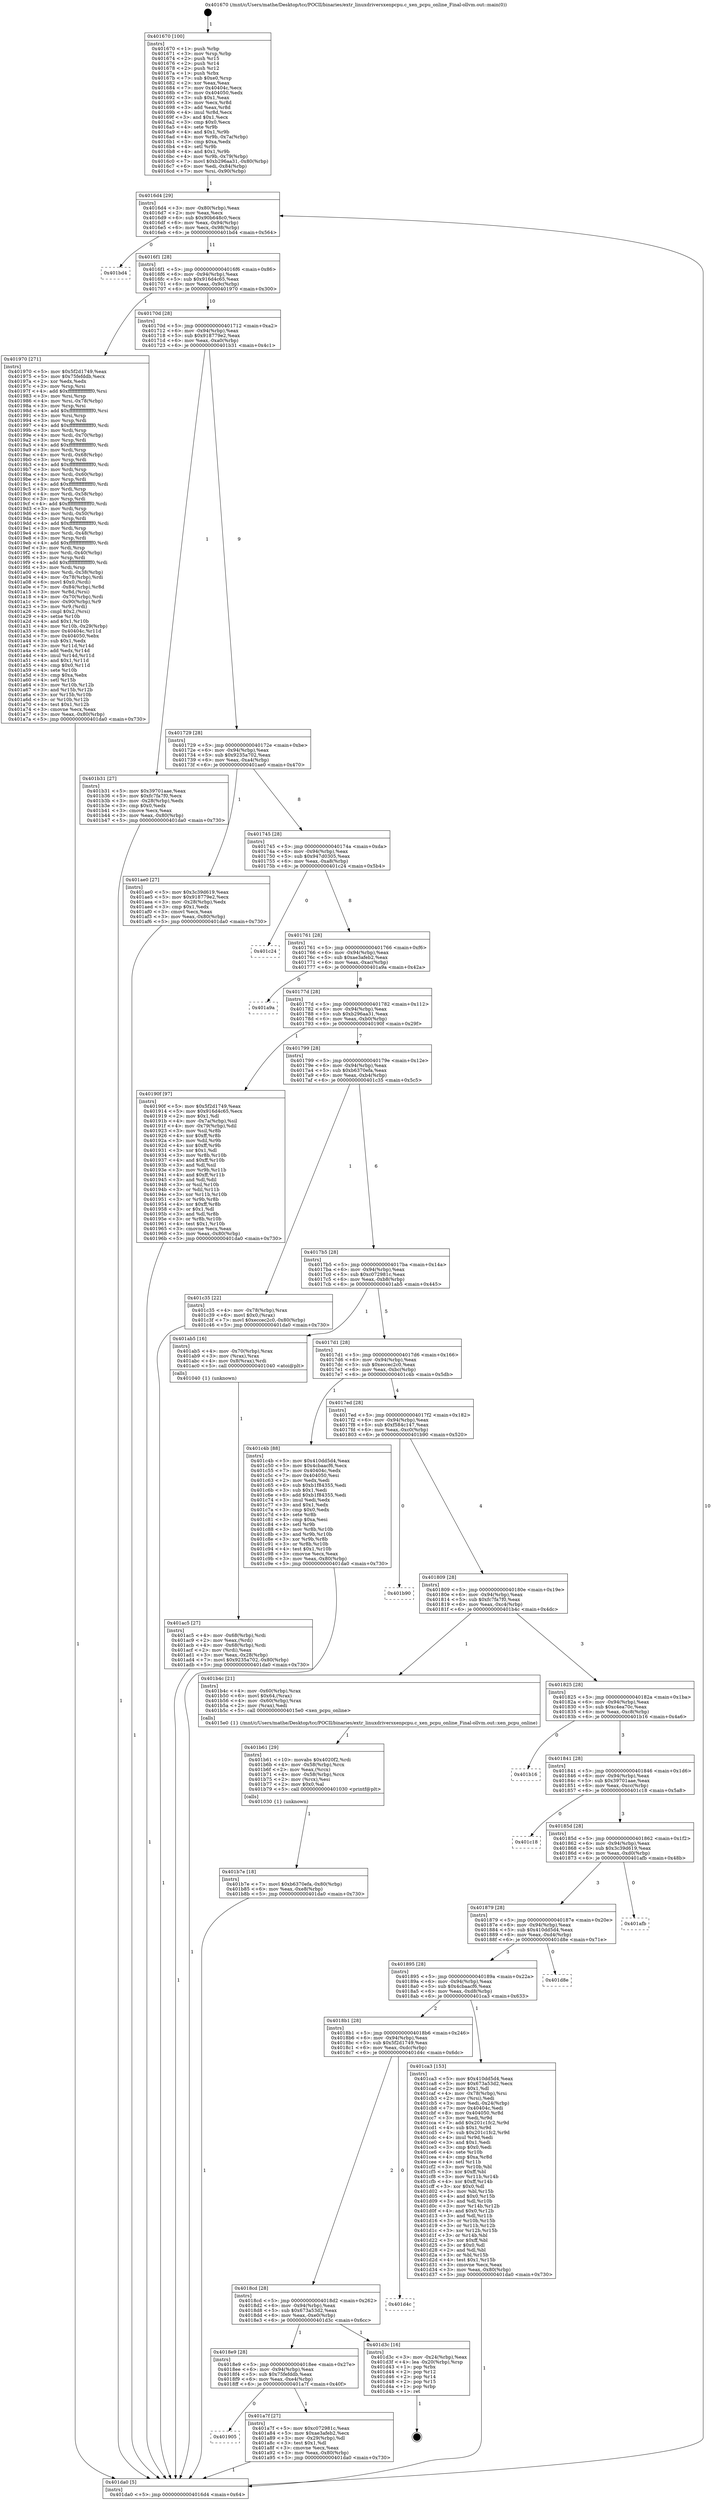 digraph "0x401670" {
  label = "0x401670 (/mnt/c/Users/mathe/Desktop/tcc/POCII/binaries/extr_linuxdriversxenpcpu.c_xen_pcpu_online_Final-ollvm.out::main(0))"
  labelloc = "t"
  node[shape=record]

  Entry [label="",width=0.3,height=0.3,shape=circle,fillcolor=black,style=filled]
  "0x4016d4" [label="{
     0x4016d4 [29]\l
     | [instrs]\l
     &nbsp;&nbsp;0x4016d4 \<+3\>: mov -0x80(%rbp),%eax\l
     &nbsp;&nbsp;0x4016d7 \<+2\>: mov %eax,%ecx\l
     &nbsp;&nbsp;0x4016d9 \<+6\>: sub $0x90b648c0,%ecx\l
     &nbsp;&nbsp;0x4016df \<+6\>: mov %eax,-0x94(%rbp)\l
     &nbsp;&nbsp;0x4016e5 \<+6\>: mov %ecx,-0x98(%rbp)\l
     &nbsp;&nbsp;0x4016eb \<+6\>: je 0000000000401bd4 \<main+0x564\>\l
  }"]
  "0x401bd4" [label="{
     0x401bd4\l
  }", style=dashed]
  "0x4016f1" [label="{
     0x4016f1 [28]\l
     | [instrs]\l
     &nbsp;&nbsp;0x4016f1 \<+5\>: jmp 00000000004016f6 \<main+0x86\>\l
     &nbsp;&nbsp;0x4016f6 \<+6\>: mov -0x94(%rbp),%eax\l
     &nbsp;&nbsp;0x4016fc \<+5\>: sub $0x916d4c65,%eax\l
     &nbsp;&nbsp;0x401701 \<+6\>: mov %eax,-0x9c(%rbp)\l
     &nbsp;&nbsp;0x401707 \<+6\>: je 0000000000401970 \<main+0x300\>\l
  }"]
  Exit [label="",width=0.3,height=0.3,shape=circle,fillcolor=black,style=filled,peripheries=2]
  "0x401970" [label="{
     0x401970 [271]\l
     | [instrs]\l
     &nbsp;&nbsp;0x401970 \<+5\>: mov $0x5f2d1749,%eax\l
     &nbsp;&nbsp;0x401975 \<+5\>: mov $0x75fefddb,%ecx\l
     &nbsp;&nbsp;0x40197a \<+2\>: xor %edx,%edx\l
     &nbsp;&nbsp;0x40197c \<+3\>: mov %rsp,%rsi\l
     &nbsp;&nbsp;0x40197f \<+4\>: add $0xfffffffffffffff0,%rsi\l
     &nbsp;&nbsp;0x401983 \<+3\>: mov %rsi,%rsp\l
     &nbsp;&nbsp;0x401986 \<+4\>: mov %rsi,-0x78(%rbp)\l
     &nbsp;&nbsp;0x40198a \<+3\>: mov %rsp,%rsi\l
     &nbsp;&nbsp;0x40198d \<+4\>: add $0xfffffffffffffff0,%rsi\l
     &nbsp;&nbsp;0x401991 \<+3\>: mov %rsi,%rsp\l
     &nbsp;&nbsp;0x401994 \<+3\>: mov %rsp,%rdi\l
     &nbsp;&nbsp;0x401997 \<+4\>: add $0xfffffffffffffff0,%rdi\l
     &nbsp;&nbsp;0x40199b \<+3\>: mov %rdi,%rsp\l
     &nbsp;&nbsp;0x40199e \<+4\>: mov %rdi,-0x70(%rbp)\l
     &nbsp;&nbsp;0x4019a2 \<+3\>: mov %rsp,%rdi\l
     &nbsp;&nbsp;0x4019a5 \<+4\>: add $0xfffffffffffffff0,%rdi\l
     &nbsp;&nbsp;0x4019a9 \<+3\>: mov %rdi,%rsp\l
     &nbsp;&nbsp;0x4019ac \<+4\>: mov %rdi,-0x68(%rbp)\l
     &nbsp;&nbsp;0x4019b0 \<+3\>: mov %rsp,%rdi\l
     &nbsp;&nbsp;0x4019b3 \<+4\>: add $0xfffffffffffffff0,%rdi\l
     &nbsp;&nbsp;0x4019b7 \<+3\>: mov %rdi,%rsp\l
     &nbsp;&nbsp;0x4019ba \<+4\>: mov %rdi,-0x60(%rbp)\l
     &nbsp;&nbsp;0x4019be \<+3\>: mov %rsp,%rdi\l
     &nbsp;&nbsp;0x4019c1 \<+4\>: add $0xfffffffffffffff0,%rdi\l
     &nbsp;&nbsp;0x4019c5 \<+3\>: mov %rdi,%rsp\l
     &nbsp;&nbsp;0x4019c8 \<+4\>: mov %rdi,-0x58(%rbp)\l
     &nbsp;&nbsp;0x4019cc \<+3\>: mov %rsp,%rdi\l
     &nbsp;&nbsp;0x4019cf \<+4\>: add $0xfffffffffffffff0,%rdi\l
     &nbsp;&nbsp;0x4019d3 \<+3\>: mov %rdi,%rsp\l
     &nbsp;&nbsp;0x4019d6 \<+4\>: mov %rdi,-0x50(%rbp)\l
     &nbsp;&nbsp;0x4019da \<+3\>: mov %rsp,%rdi\l
     &nbsp;&nbsp;0x4019dd \<+4\>: add $0xfffffffffffffff0,%rdi\l
     &nbsp;&nbsp;0x4019e1 \<+3\>: mov %rdi,%rsp\l
     &nbsp;&nbsp;0x4019e4 \<+4\>: mov %rdi,-0x48(%rbp)\l
     &nbsp;&nbsp;0x4019e8 \<+3\>: mov %rsp,%rdi\l
     &nbsp;&nbsp;0x4019eb \<+4\>: add $0xfffffffffffffff0,%rdi\l
     &nbsp;&nbsp;0x4019ef \<+3\>: mov %rdi,%rsp\l
     &nbsp;&nbsp;0x4019f2 \<+4\>: mov %rdi,-0x40(%rbp)\l
     &nbsp;&nbsp;0x4019f6 \<+3\>: mov %rsp,%rdi\l
     &nbsp;&nbsp;0x4019f9 \<+4\>: add $0xfffffffffffffff0,%rdi\l
     &nbsp;&nbsp;0x4019fd \<+3\>: mov %rdi,%rsp\l
     &nbsp;&nbsp;0x401a00 \<+4\>: mov %rdi,-0x38(%rbp)\l
     &nbsp;&nbsp;0x401a04 \<+4\>: mov -0x78(%rbp),%rdi\l
     &nbsp;&nbsp;0x401a08 \<+6\>: movl $0x0,(%rdi)\l
     &nbsp;&nbsp;0x401a0e \<+7\>: mov -0x84(%rbp),%r8d\l
     &nbsp;&nbsp;0x401a15 \<+3\>: mov %r8d,(%rsi)\l
     &nbsp;&nbsp;0x401a18 \<+4\>: mov -0x70(%rbp),%rdi\l
     &nbsp;&nbsp;0x401a1c \<+7\>: mov -0x90(%rbp),%r9\l
     &nbsp;&nbsp;0x401a23 \<+3\>: mov %r9,(%rdi)\l
     &nbsp;&nbsp;0x401a26 \<+3\>: cmpl $0x2,(%rsi)\l
     &nbsp;&nbsp;0x401a29 \<+4\>: setne %r10b\l
     &nbsp;&nbsp;0x401a2d \<+4\>: and $0x1,%r10b\l
     &nbsp;&nbsp;0x401a31 \<+4\>: mov %r10b,-0x29(%rbp)\l
     &nbsp;&nbsp;0x401a35 \<+8\>: mov 0x40404c,%r11d\l
     &nbsp;&nbsp;0x401a3d \<+7\>: mov 0x404050,%ebx\l
     &nbsp;&nbsp;0x401a44 \<+3\>: sub $0x1,%edx\l
     &nbsp;&nbsp;0x401a47 \<+3\>: mov %r11d,%r14d\l
     &nbsp;&nbsp;0x401a4a \<+3\>: add %edx,%r14d\l
     &nbsp;&nbsp;0x401a4d \<+4\>: imul %r14d,%r11d\l
     &nbsp;&nbsp;0x401a51 \<+4\>: and $0x1,%r11d\l
     &nbsp;&nbsp;0x401a55 \<+4\>: cmp $0x0,%r11d\l
     &nbsp;&nbsp;0x401a59 \<+4\>: sete %r10b\l
     &nbsp;&nbsp;0x401a5d \<+3\>: cmp $0xa,%ebx\l
     &nbsp;&nbsp;0x401a60 \<+4\>: setl %r15b\l
     &nbsp;&nbsp;0x401a64 \<+3\>: mov %r10b,%r12b\l
     &nbsp;&nbsp;0x401a67 \<+3\>: and %r15b,%r12b\l
     &nbsp;&nbsp;0x401a6a \<+3\>: xor %r15b,%r10b\l
     &nbsp;&nbsp;0x401a6d \<+3\>: or %r10b,%r12b\l
     &nbsp;&nbsp;0x401a70 \<+4\>: test $0x1,%r12b\l
     &nbsp;&nbsp;0x401a74 \<+3\>: cmovne %ecx,%eax\l
     &nbsp;&nbsp;0x401a77 \<+3\>: mov %eax,-0x80(%rbp)\l
     &nbsp;&nbsp;0x401a7a \<+5\>: jmp 0000000000401da0 \<main+0x730\>\l
  }"]
  "0x40170d" [label="{
     0x40170d [28]\l
     | [instrs]\l
     &nbsp;&nbsp;0x40170d \<+5\>: jmp 0000000000401712 \<main+0xa2\>\l
     &nbsp;&nbsp;0x401712 \<+6\>: mov -0x94(%rbp),%eax\l
     &nbsp;&nbsp;0x401718 \<+5\>: sub $0x918779e2,%eax\l
     &nbsp;&nbsp;0x40171d \<+6\>: mov %eax,-0xa0(%rbp)\l
     &nbsp;&nbsp;0x401723 \<+6\>: je 0000000000401b31 \<main+0x4c1\>\l
  }"]
  "0x401b7e" [label="{
     0x401b7e [18]\l
     | [instrs]\l
     &nbsp;&nbsp;0x401b7e \<+7\>: movl $0xb6370efa,-0x80(%rbp)\l
     &nbsp;&nbsp;0x401b85 \<+6\>: mov %eax,-0xe8(%rbp)\l
     &nbsp;&nbsp;0x401b8b \<+5\>: jmp 0000000000401da0 \<main+0x730\>\l
  }"]
  "0x401b31" [label="{
     0x401b31 [27]\l
     | [instrs]\l
     &nbsp;&nbsp;0x401b31 \<+5\>: mov $0x39701aae,%eax\l
     &nbsp;&nbsp;0x401b36 \<+5\>: mov $0xfc7fa7f0,%ecx\l
     &nbsp;&nbsp;0x401b3b \<+3\>: mov -0x28(%rbp),%edx\l
     &nbsp;&nbsp;0x401b3e \<+3\>: cmp $0x0,%edx\l
     &nbsp;&nbsp;0x401b41 \<+3\>: cmove %ecx,%eax\l
     &nbsp;&nbsp;0x401b44 \<+3\>: mov %eax,-0x80(%rbp)\l
     &nbsp;&nbsp;0x401b47 \<+5\>: jmp 0000000000401da0 \<main+0x730\>\l
  }"]
  "0x401729" [label="{
     0x401729 [28]\l
     | [instrs]\l
     &nbsp;&nbsp;0x401729 \<+5\>: jmp 000000000040172e \<main+0xbe\>\l
     &nbsp;&nbsp;0x40172e \<+6\>: mov -0x94(%rbp),%eax\l
     &nbsp;&nbsp;0x401734 \<+5\>: sub $0x9235a702,%eax\l
     &nbsp;&nbsp;0x401739 \<+6\>: mov %eax,-0xa4(%rbp)\l
     &nbsp;&nbsp;0x40173f \<+6\>: je 0000000000401ae0 \<main+0x470\>\l
  }"]
  "0x401b61" [label="{
     0x401b61 [29]\l
     | [instrs]\l
     &nbsp;&nbsp;0x401b61 \<+10\>: movabs $0x4020f2,%rdi\l
     &nbsp;&nbsp;0x401b6b \<+4\>: mov -0x58(%rbp),%rcx\l
     &nbsp;&nbsp;0x401b6f \<+2\>: mov %eax,(%rcx)\l
     &nbsp;&nbsp;0x401b71 \<+4\>: mov -0x58(%rbp),%rcx\l
     &nbsp;&nbsp;0x401b75 \<+2\>: mov (%rcx),%esi\l
     &nbsp;&nbsp;0x401b77 \<+2\>: mov $0x0,%al\l
     &nbsp;&nbsp;0x401b79 \<+5\>: call 0000000000401030 \<printf@plt\>\l
     | [calls]\l
     &nbsp;&nbsp;0x401030 \{1\} (unknown)\l
  }"]
  "0x401ae0" [label="{
     0x401ae0 [27]\l
     | [instrs]\l
     &nbsp;&nbsp;0x401ae0 \<+5\>: mov $0x3c39d619,%eax\l
     &nbsp;&nbsp;0x401ae5 \<+5\>: mov $0x918779e2,%ecx\l
     &nbsp;&nbsp;0x401aea \<+3\>: mov -0x28(%rbp),%edx\l
     &nbsp;&nbsp;0x401aed \<+3\>: cmp $0x1,%edx\l
     &nbsp;&nbsp;0x401af0 \<+3\>: cmovl %ecx,%eax\l
     &nbsp;&nbsp;0x401af3 \<+3\>: mov %eax,-0x80(%rbp)\l
     &nbsp;&nbsp;0x401af6 \<+5\>: jmp 0000000000401da0 \<main+0x730\>\l
  }"]
  "0x401745" [label="{
     0x401745 [28]\l
     | [instrs]\l
     &nbsp;&nbsp;0x401745 \<+5\>: jmp 000000000040174a \<main+0xda\>\l
     &nbsp;&nbsp;0x40174a \<+6\>: mov -0x94(%rbp),%eax\l
     &nbsp;&nbsp;0x401750 \<+5\>: sub $0x947d0305,%eax\l
     &nbsp;&nbsp;0x401755 \<+6\>: mov %eax,-0xa8(%rbp)\l
     &nbsp;&nbsp;0x40175b \<+6\>: je 0000000000401c24 \<main+0x5b4\>\l
  }"]
  "0x401ac5" [label="{
     0x401ac5 [27]\l
     | [instrs]\l
     &nbsp;&nbsp;0x401ac5 \<+4\>: mov -0x68(%rbp),%rdi\l
     &nbsp;&nbsp;0x401ac9 \<+2\>: mov %eax,(%rdi)\l
     &nbsp;&nbsp;0x401acb \<+4\>: mov -0x68(%rbp),%rdi\l
     &nbsp;&nbsp;0x401acf \<+2\>: mov (%rdi),%eax\l
     &nbsp;&nbsp;0x401ad1 \<+3\>: mov %eax,-0x28(%rbp)\l
     &nbsp;&nbsp;0x401ad4 \<+7\>: movl $0x9235a702,-0x80(%rbp)\l
     &nbsp;&nbsp;0x401adb \<+5\>: jmp 0000000000401da0 \<main+0x730\>\l
  }"]
  "0x401c24" [label="{
     0x401c24\l
  }", style=dashed]
  "0x401761" [label="{
     0x401761 [28]\l
     | [instrs]\l
     &nbsp;&nbsp;0x401761 \<+5\>: jmp 0000000000401766 \<main+0xf6\>\l
     &nbsp;&nbsp;0x401766 \<+6\>: mov -0x94(%rbp),%eax\l
     &nbsp;&nbsp;0x40176c \<+5\>: sub $0xae3afeb2,%eax\l
     &nbsp;&nbsp;0x401771 \<+6\>: mov %eax,-0xac(%rbp)\l
     &nbsp;&nbsp;0x401777 \<+6\>: je 0000000000401a9a \<main+0x42a\>\l
  }"]
  "0x401905" [label="{
     0x401905\l
  }", style=dashed]
  "0x401a9a" [label="{
     0x401a9a\l
  }", style=dashed]
  "0x40177d" [label="{
     0x40177d [28]\l
     | [instrs]\l
     &nbsp;&nbsp;0x40177d \<+5\>: jmp 0000000000401782 \<main+0x112\>\l
     &nbsp;&nbsp;0x401782 \<+6\>: mov -0x94(%rbp),%eax\l
     &nbsp;&nbsp;0x401788 \<+5\>: sub $0xb296aa31,%eax\l
     &nbsp;&nbsp;0x40178d \<+6\>: mov %eax,-0xb0(%rbp)\l
     &nbsp;&nbsp;0x401793 \<+6\>: je 000000000040190f \<main+0x29f\>\l
  }"]
  "0x401a7f" [label="{
     0x401a7f [27]\l
     | [instrs]\l
     &nbsp;&nbsp;0x401a7f \<+5\>: mov $0xc072981c,%eax\l
     &nbsp;&nbsp;0x401a84 \<+5\>: mov $0xae3afeb2,%ecx\l
     &nbsp;&nbsp;0x401a89 \<+3\>: mov -0x29(%rbp),%dl\l
     &nbsp;&nbsp;0x401a8c \<+3\>: test $0x1,%dl\l
     &nbsp;&nbsp;0x401a8f \<+3\>: cmovne %ecx,%eax\l
     &nbsp;&nbsp;0x401a92 \<+3\>: mov %eax,-0x80(%rbp)\l
     &nbsp;&nbsp;0x401a95 \<+5\>: jmp 0000000000401da0 \<main+0x730\>\l
  }"]
  "0x40190f" [label="{
     0x40190f [97]\l
     | [instrs]\l
     &nbsp;&nbsp;0x40190f \<+5\>: mov $0x5f2d1749,%eax\l
     &nbsp;&nbsp;0x401914 \<+5\>: mov $0x916d4c65,%ecx\l
     &nbsp;&nbsp;0x401919 \<+2\>: mov $0x1,%dl\l
     &nbsp;&nbsp;0x40191b \<+4\>: mov -0x7a(%rbp),%sil\l
     &nbsp;&nbsp;0x40191f \<+4\>: mov -0x79(%rbp),%dil\l
     &nbsp;&nbsp;0x401923 \<+3\>: mov %sil,%r8b\l
     &nbsp;&nbsp;0x401926 \<+4\>: xor $0xff,%r8b\l
     &nbsp;&nbsp;0x40192a \<+3\>: mov %dil,%r9b\l
     &nbsp;&nbsp;0x40192d \<+4\>: xor $0xff,%r9b\l
     &nbsp;&nbsp;0x401931 \<+3\>: xor $0x1,%dl\l
     &nbsp;&nbsp;0x401934 \<+3\>: mov %r8b,%r10b\l
     &nbsp;&nbsp;0x401937 \<+4\>: and $0xff,%r10b\l
     &nbsp;&nbsp;0x40193b \<+3\>: and %dl,%sil\l
     &nbsp;&nbsp;0x40193e \<+3\>: mov %r9b,%r11b\l
     &nbsp;&nbsp;0x401941 \<+4\>: and $0xff,%r11b\l
     &nbsp;&nbsp;0x401945 \<+3\>: and %dl,%dil\l
     &nbsp;&nbsp;0x401948 \<+3\>: or %sil,%r10b\l
     &nbsp;&nbsp;0x40194b \<+3\>: or %dil,%r11b\l
     &nbsp;&nbsp;0x40194e \<+3\>: xor %r11b,%r10b\l
     &nbsp;&nbsp;0x401951 \<+3\>: or %r9b,%r8b\l
     &nbsp;&nbsp;0x401954 \<+4\>: xor $0xff,%r8b\l
     &nbsp;&nbsp;0x401958 \<+3\>: or $0x1,%dl\l
     &nbsp;&nbsp;0x40195b \<+3\>: and %dl,%r8b\l
     &nbsp;&nbsp;0x40195e \<+3\>: or %r8b,%r10b\l
     &nbsp;&nbsp;0x401961 \<+4\>: test $0x1,%r10b\l
     &nbsp;&nbsp;0x401965 \<+3\>: cmovne %ecx,%eax\l
     &nbsp;&nbsp;0x401968 \<+3\>: mov %eax,-0x80(%rbp)\l
     &nbsp;&nbsp;0x40196b \<+5\>: jmp 0000000000401da0 \<main+0x730\>\l
  }"]
  "0x401799" [label="{
     0x401799 [28]\l
     | [instrs]\l
     &nbsp;&nbsp;0x401799 \<+5\>: jmp 000000000040179e \<main+0x12e\>\l
     &nbsp;&nbsp;0x40179e \<+6\>: mov -0x94(%rbp),%eax\l
     &nbsp;&nbsp;0x4017a4 \<+5\>: sub $0xb6370efa,%eax\l
     &nbsp;&nbsp;0x4017a9 \<+6\>: mov %eax,-0xb4(%rbp)\l
     &nbsp;&nbsp;0x4017af \<+6\>: je 0000000000401c35 \<main+0x5c5\>\l
  }"]
  "0x401da0" [label="{
     0x401da0 [5]\l
     | [instrs]\l
     &nbsp;&nbsp;0x401da0 \<+5\>: jmp 00000000004016d4 \<main+0x64\>\l
  }"]
  "0x401670" [label="{
     0x401670 [100]\l
     | [instrs]\l
     &nbsp;&nbsp;0x401670 \<+1\>: push %rbp\l
     &nbsp;&nbsp;0x401671 \<+3\>: mov %rsp,%rbp\l
     &nbsp;&nbsp;0x401674 \<+2\>: push %r15\l
     &nbsp;&nbsp;0x401676 \<+2\>: push %r14\l
     &nbsp;&nbsp;0x401678 \<+2\>: push %r12\l
     &nbsp;&nbsp;0x40167a \<+1\>: push %rbx\l
     &nbsp;&nbsp;0x40167b \<+7\>: sub $0xe0,%rsp\l
     &nbsp;&nbsp;0x401682 \<+2\>: xor %eax,%eax\l
     &nbsp;&nbsp;0x401684 \<+7\>: mov 0x40404c,%ecx\l
     &nbsp;&nbsp;0x40168b \<+7\>: mov 0x404050,%edx\l
     &nbsp;&nbsp;0x401692 \<+3\>: sub $0x1,%eax\l
     &nbsp;&nbsp;0x401695 \<+3\>: mov %ecx,%r8d\l
     &nbsp;&nbsp;0x401698 \<+3\>: add %eax,%r8d\l
     &nbsp;&nbsp;0x40169b \<+4\>: imul %r8d,%ecx\l
     &nbsp;&nbsp;0x40169f \<+3\>: and $0x1,%ecx\l
     &nbsp;&nbsp;0x4016a2 \<+3\>: cmp $0x0,%ecx\l
     &nbsp;&nbsp;0x4016a5 \<+4\>: sete %r9b\l
     &nbsp;&nbsp;0x4016a9 \<+4\>: and $0x1,%r9b\l
     &nbsp;&nbsp;0x4016ad \<+4\>: mov %r9b,-0x7a(%rbp)\l
     &nbsp;&nbsp;0x4016b1 \<+3\>: cmp $0xa,%edx\l
     &nbsp;&nbsp;0x4016b4 \<+4\>: setl %r9b\l
     &nbsp;&nbsp;0x4016b8 \<+4\>: and $0x1,%r9b\l
     &nbsp;&nbsp;0x4016bc \<+4\>: mov %r9b,-0x79(%rbp)\l
     &nbsp;&nbsp;0x4016c0 \<+7\>: movl $0xb296aa31,-0x80(%rbp)\l
     &nbsp;&nbsp;0x4016c7 \<+6\>: mov %edi,-0x84(%rbp)\l
     &nbsp;&nbsp;0x4016cd \<+7\>: mov %rsi,-0x90(%rbp)\l
  }"]
  "0x4018e9" [label="{
     0x4018e9 [28]\l
     | [instrs]\l
     &nbsp;&nbsp;0x4018e9 \<+5\>: jmp 00000000004018ee \<main+0x27e\>\l
     &nbsp;&nbsp;0x4018ee \<+6\>: mov -0x94(%rbp),%eax\l
     &nbsp;&nbsp;0x4018f4 \<+5\>: sub $0x75fefddb,%eax\l
     &nbsp;&nbsp;0x4018f9 \<+6\>: mov %eax,-0xe4(%rbp)\l
     &nbsp;&nbsp;0x4018ff \<+6\>: je 0000000000401a7f \<main+0x40f\>\l
  }"]
  "0x401d3c" [label="{
     0x401d3c [16]\l
     | [instrs]\l
     &nbsp;&nbsp;0x401d3c \<+3\>: mov -0x24(%rbp),%eax\l
     &nbsp;&nbsp;0x401d3f \<+4\>: lea -0x20(%rbp),%rsp\l
     &nbsp;&nbsp;0x401d43 \<+1\>: pop %rbx\l
     &nbsp;&nbsp;0x401d44 \<+2\>: pop %r12\l
     &nbsp;&nbsp;0x401d46 \<+2\>: pop %r14\l
     &nbsp;&nbsp;0x401d48 \<+2\>: pop %r15\l
     &nbsp;&nbsp;0x401d4a \<+1\>: pop %rbp\l
     &nbsp;&nbsp;0x401d4b \<+1\>: ret\l
  }"]
  "0x401c35" [label="{
     0x401c35 [22]\l
     | [instrs]\l
     &nbsp;&nbsp;0x401c35 \<+4\>: mov -0x78(%rbp),%rax\l
     &nbsp;&nbsp;0x401c39 \<+6\>: movl $0x0,(%rax)\l
     &nbsp;&nbsp;0x401c3f \<+7\>: movl $0xeccec2c0,-0x80(%rbp)\l
     &nbsp;&nbsp;0x401c46 \<+5\>: jmp 0000000000401da0 \<main+0x730\>\l
  }"]
  "0x4017b5" [label="{
     0x4017b5 [28]\l
     | [instrs]\l
     &nbsp;&nbsp;0x4017b5 \<+5\>: jmp 00000000004017ba \<main+0x14a\>\l
     &nbsp;&nbsp;0x4017ba \<+6\>: mov -0x94(%rbp),%eax\l
     &nbsp;&nbsp;0x4017c0 \<+5\>: sub $0xc072981c,%eax\l
     &nbsp;&nbsp;0x4017c5 \<+6\>: mov %eax,-0xb8(%rbp)\l
     &nbsp;&nbsp;0x4017cb \<+6\>: je 0000000000401ab5 \<main+0x445\>\l
  }"]
  "0x4018cd" [label="{
     0x4018cd [28]\l
     | [instrs]\l
     &nbsp;&nbsp;0x4018cd \<+5\>: jmp 00000000004018d2 \<main+0x262\>\l
     &nbsp;&nbsp;0x4018d2 \<+6\>: mov -0x94(%rbp),%eax\l
     &nbsp;&nbsp;0x4018d8 \<+5\>: sub $0x673a53d2,%eax\l
     &nbsp;&nbsp;0x4018dd \<+6\>: mov %eax,-0xe0(%rbp)\l
     &nbsp;&nbsp;0x4018e3 \<+6\>: je 0000000000401d3c \<main+0x6cc\>\l
  }"]
  "0x401ab5" [label="{
     0x401ab5 [16]\l
     | [instrs]\l
     &nbsp;&nbsp;0x401ab5 \<+4\>: mov -0x70(%rbp),%rax\l
     &nbsp;&nbsp;0x401ab9 \<+3\>: mov (%rax),%rax\l
     &nbsp;&nbsp;0x401abc \<+4\>: mov 0x8(%rax),%rdi\l
     &nbsp;&nbsp;0x401ac0 \<+5\>: call 0000000000401040 \<atoi@plt\>\l
     | [calls]\l
     &nbsp;&nbsp;0x401040 \{1\} (unknown)\l
  }"]
  "0x4017d1" [label="{
     0x4017d1 [28]\l
     | [instrs]\l
     &nbsp;&nbsp;0x4017d1 \<+5\>: jmp 00000000004017d6 \<main+0x166\>\l
     &nbsp;&nbsp;0x4017d6 \<+6\>: mov -0x94(%rbp),%eax\l
     &nbsp;&nbsp;0x4017dc \<+5\>: sub $0xeccec2c0,%eax\l
     &nbsp;&nbsp;0x4017e1 \<+6\>: mov %eax,-0xbc(%rbp)\l
     &nbsp;&nbsp;0x4017e7 \<+6\>: je 0000000000401c4b \<main+0x5db\>\l
  }"]
  "0x401d4c" [label="{
     0x401d4c\l
  }", style=dashed]
  "0x401c4b" [label="{
     0x401c4b [88]\l
     | [instrs]\l
     &nbsp;&nbsp;0x401c4b \<+5\>: mov $0x410dd5d4,%eax\l
     &nbsp;&nbsp;0x401c50 \<+5\>: mov $0x4cbaacf6,%ecx\l
     &nbsp;&nbsp;0x401c55 \<+7\>: mov 0x40404c,%edx\l
     &nbsp;&nbsp;0x401c5c \<+7\>: mov 0x404050,%esi\l
     &nbsp;&nbsp;0x401c63 \<+2\>: mov %edx,%edi\l
     &nbsp;&nbsp;0x401c65 \<+6\>: sub $0xb1f84355,%edi\l
     &nbsp;&nbsp;0x401c6b \<+3\>: sub $0x1,%edi\l
     &nbsp;&nbsp;0x401c6e \<+6\>: add $0xb1f84355,%edi\l
     &nbsp;&nbsp;0x401c74 \<+3\>: imul %edi,%edx\l
     &nbsp;&nbsp;0x401c77 \<+3\>: and $0x1,%edx\l
     &nbsp;&nbsp;0x401c7a \<+3\>: cmp $0x0,%edx\l
     &nbsp;&nbsp;0x401c7d \<+4\>: sete %r8b\l
     &nbsp;&nbsp;0x401c81 \<+3\>: cmp $0xa,%esi\l
     &nbsp;&nbsp;0x401c84 \<+4\>: setl %r9b\l
     &nbsp;&nbsp;0x401c88 \<+3\>: mov %r8b,%r10b\l
     &nbsp;&nbsp;0x401c8b \<+3\>: and %r9b,%r10b\l
     &nbsp;&nbsp;0x401c8e \<+3\>: xor %r9b,%r8b\l
     &nbsp;&nbsp;0x401c91 \<+3\>: or %r8b,%r10b\l
     &nbsp;&nbsp;0x401c94 \<+4\>: test $0x1,%r10b\l
     &nbsp;&nbsp;0x401c98 \<+3\>: cmovne %ecx,%eax\l
     &nbsp;&nbsp;0x401c9b \<+3\>: mov %eax,-0x80(%rbp)\l
     &nbsp;&nbsp;0x401c9e \<+5\>: jmp 0000000000401da0 \<main+0x730\>\l
  }"]
  "0x4017ed" [label="{
     0x4017ed [28]\l
     | [instrs]\l
     &nbsp;&nbsp;0x4017ed \<+5\>: jmp 00000000004017f2 \<main+0x182\>\l
     &nbsp;&nbsp;0x4017f2 \<+6\>: mov -0x94(%rbp),%eax\l
     &nbsp;&nbsp;0x4017f8 \<+5\>: sub $0xf584c147,%eax\l
     &nbsp;&nbsp;0x4017fd \<+6\>: mov %eax,-0xc0(%rbp)\l
     &nbsp;&nbsp;0x401803 \<+6\>: je 0000000000401b90 \<main+0x520\>\l
  }"]
  "0x4018b1" [label="{
     0x4018b1 [28]\l
     | [instrs]\l
     &nbsp;&nbsp;0x4018b1 \<+5\>: jmp 00000000004018b6 \<main+0x246\>\l
     &nbsp;&nbsp;0x4018b6 \<+6\>: mov -0x94(%rbp),%eax\l
     &nbsp;&nbsp;0x4018bc \<+5\>: sub $0x5f2d1749,%eax\l
     &nbsp;&nbsp;0x4018c1 \<+6\>: mov %eax,-0xdc(%rbp)\l
     &nbsp;&nbsp;0x4018c7 \<+6\>: je 0000000000401d4c \<main+0x6dc\>\l
  }"]
  "0x401b90" [label="{
     0x401b90\l
  }", style=dashed]
  "0x401809" [label="{
     0x401809 [28]\l
     | [instrs]\l
     &nbsp;&nbsp;0x401809 \<+5\>: jmp 000000000040180e \<main+0x19e\>\l
     &nbsp;&nbsp;0x40180e \<+6\>: mov -0x94(%rbp),%eax\l
     &nbsp;&nbsp;0x401814 \<+5\>: sub $0xfc7fa7f0,%eax\l
     &nbsp;&nbsp;0x401819 \<+6\>: mov %eax,-0xc4(%rbp)\l
     &nbsp;&nbsp;0x40181f \<+6\>: je 0000000000401b4c \<main+0x4dc\>\l
  }"]
  "0x401ca3" [label="{
     0x401ca3 [153]\l
     | [instrs]\l
     &nbsp;&nbsp;0x401ca3 \<+5\>: mov $0x410dd5d4,%eax\l
     &nbsp;&nbsp;0x401ca8 \<+5\>: mov $0x673a53d2,%ecx\l
     &nbsp;&nbsp;0x401cad \<+2\>: mov $0x1,%dl\l
     &nbsp;&nbsp;0x401caf \<+4\>: mov -0x78(%rbp),%rsi\l
     &nbsp;&nbsp;0x401cb3 \<+2\>: mov (%rsi),%edi\l
     &nbsp;&nbsp;0x401cb5 \<+3\>: mov %edi,-0x24(%rbp)\l
     &nbsp;&nbsp;0x401cb8 \<+7\>: mov 0x40404c,%edi\l
     &nbsp;&nbsp;0x401cbf \<+8\>: mov 0x404050,%r8d\l
     &nbsp;&nbsp;0x401cc7 \<+3\>: mov %edi,%r9d\l
     &nbsp;&nbsp;0x401cca \<+7\>: add $0x201c1fc2,%r9d\l
     &nbsp;&nbsp;0x401cd1 \<+4\>: sub $0x1,%r9d\l
     &nbsp;&nbsp;0x401cd5 \<+7\>: sub $0x201c1fc2,%r9d\l
     &nbsp;&nbsp;0x401cdc \<+4\>: imul %r9d,%edi\l
     &nbsp;&nbsp;0x401ce0 \<+3\>: and $0x1,%edi\l
     &nbsp;&nbsp;0x401ce3 \<+3\>: cmp $0x0,%edi\l
     &nbsp;&nbsp;0x401ce6 \<+4\>: sete %r10b\l
     &nbsp;&nbsp;0x401cea \<+4\>: cmp $0xa,%r8d\l
     &nbsp;&nbsp;0x401cee \<+4\>: setl %r11b\l
     &nbsp;&nbsp;0x401cf2 \<+3\>: mov %r10b,%bl\l
     &nbsp;&nbsp;0x401cf5 \<+3\>: xor $0xff,%bl\l
     &nbsp;&nbsp;0x401cf8 \<+3\>: mov %r11b,%r14b\l
     &nbsp;&nbsp;0x401cfb \<+4\>: xor $0xff,%r14b\l
     &nbsp;&nbsp;0x401cff \<+3\>: xor $0x0,%dl\l
     &nbsp;&nbsp;0x401d02 \<+3\>: mov %bl,%r15b\l
     &nbsp;&nbsp;0x401d05 \<+4\>: and $0x0,%r15b\l
     &nbsp;&nbsp;0x401d09 \<+3\>: and %dl,%r10b\l
     &nbsp;&nbsp;0x401d0c \<+3\>: mov %r14b,%r12b\l
     &nbsp;&nbsp;0x401d0f \<+4\>: and $0x0,%r12b\l
     &nbsp;&nbsp;0x401d13 \<+3\>: and %dl,%r11b\l
     &nbsp;&nbsp;0x401d16 \<+3\>: or %r10b,%r15b\l
     &nbsp;&nbsp;0x401d19 \<+3\>: or %r11b,%r12b\l
     &nbsp;&nbsp;0x401d1c \<+3\>: xor %r12b,%r15b\l
     &nbsp;&nbsp;0x401d1f \<+3\>: or %r14b,%bl\l
     &nbsp;&nbsp;0x401d22 \<+3\>: xor $0xff,%bl\l
     &nbsp;&nbsp;0x401d25 \<+3\>: or $0x0,%dl\l
     &nbsp;&nbsp;0x401d28 \<+2\>: and %dl,%bl\l
     &nbsp;&nbsp;0x401d2a \<+3\>: or %bl,%r15b\l
     &nbsp;&nbsp;0x401d2d \<+4\>: test $0x1,%r15b\l
     &nbsp;&nbsp;0x401d31 \<+3\>: cmovne %ecx,%eax\l
     &nbsp;&nbsp;0x401d34 \<+3\>: mov %eax,-0x80(%rbp)\l
     &nbsp;&nbsp;0x401d37 \<+5\>: jmp 0000000000401da0 \<main+0x730\>\l
  }"]
  "0x401b4c" [label="{
     0x401b4c [21]\l
     | [instrs]\l
     &nbsp;&nbsp;0x401b4c \<+4\>: mov -0x60(%rbp),%rax\l
     &nbsp;&nbsp;0x401b50 \<+6\>: movl $0x64,(%rax)\l
     &nbsp;&nbsp;0x401b56 \<+4\>: mov -0x60(%rbp),%rax\l
     &nbsp;&nbsp;0x401b5a \<+2\>: mov (%rax),%edi\l
     &nbsp;&nbsp;0x401b5c \<+5\>: call 00000000004015e0 \<xen_pcpu_online\>\l
     | [calls]\l
     &nbsp;&nbsp;0x4015e0 \{1\} (/mnt/c/Users/mathe/Desktop/tcc/POCII/binaries/extr_linuxdriversxenpcpu.c_xen_pcpu_online_Final-ollvm.out::xen_pcpu_online)\l
  }"]
  "0x401825" [label="{
     0x401825 [28]\l
     | [instrs]\l
     &nbsp;&nbsp;0x401825 \<+5\>: jmp 000000000040182a \<main+0x1ba\>\l
     &nbsp;&nbsp;0x40182a \<+6\>: mov -0x94(%rbp),%eax\l
     &nbsp;&nbsp;0x401830 \<+5\>: sub $0xc4ea70c,%eax\l
     &nbsp;&nbsp;0x401835 \<+6\>: mov %eax,-0xc8(%rbp)\l
     &nbsp;&nbsp;0x40183b \<+6\>: je 0000000000401b16 \<main+0x4a6\>\l
  }"]
  "0x401895" [label="{
     0x401895 [28]\l
     | [instrs]\l
     &nbsp;&nbsp;0x401895 \<+5\>: jmp 000000000040189a \<main+0x22a\>\l
     &nbsp;&nbsp;0x40189a \<+6\>: mov -0x94(%rbp),%eax\l
     &nbsp;&nbsp;0x4018a0 \<+5\>: sub $0x4cbaacf6,%eax\l
     &nbsp;&nbsp;0x4018a5 \<+6\>: mov %eax,-0xd8(%rbp)\l
     &nbsp;&nbsp;0x4018ab \<+6\>: je 0000000000401ca3 \<main+0x633\>\l
  }"]
  "0x401b16" [label="{
     0x401b16\l
  }", style=dashed]
  "0x401841" [label="{
     0x401841 [28]\l
     | [instrs]\l
     &nbsp;&nbsp;0x401841 \<+5\>: jmp 0000000000401846 \<main+0x1d6\>\l
     &nbsp;&nbsp;0x401846 \<+6\>: mov -0x94(%rbp),%eax\l
     &nbsp;&nbsp;0x40184c \<+5\>: sub $0x39701aae,%eax\l
     &nbsp;&nbsp;0x401851 \<+6\>: mov %eax,-0xcc(%rbp)\l
     &nbsp;&nbsp;0x401857 \<+6\>: je 0000000000401c18 \<main+0x5a8\>\l
  }"]
  "0x401d8e" [label="{
     0x401d8e\l
  }", style=dashed]
  "0x401c18" [label="{
     0x401c18\l
  }", style=dashed]
  "0x40185d" [label="{
     0x40185d [28]\l
     | [instrs]\l
     &nbsp;&nbsp;0x40185d \<+5\>: jmp 0000000000401862 \<main+0x1f2\>\l
     &nbsp;&nbsp;0x401862 \<+6\>: mov -0x94(%rbp),%eax\l
     &nbsp;&nbsp;0x401868 \<+5\>: sub $0x3c39d619,%eax\l
     &nbsp;&nbsp;0x40186d \<+6\>: mov %eax,-0xd0(%rbp)\l
     &nbsp;&nbsp;0x401873 \<+6\>: je 0000000000401afb \<main+0x48b\>\l
  }"]
  "0x401879" [label="{
     0x401879 [28]\l
     | [instrs]\l
     &nbsp;&nbsp;0x401879 \<+5\>: jmp 000000000040187e \<main+0x20e\>\l
     &nbsp;&nbsp;0x40187e \<+6\>: mov -0x94(%rbp),%eax\l
     &nbsp;&nbsp;0x401884 \<+5\>: sub $0x410dd5d4,%eax\l
     &nbsp;&nbsp;0x401889 \<+6\>: mov %eax,-0xd4(%rbp)\l
     &nbsp;&nbsp;0x40188f \<+6\>: je 0000000000401d8e \<main+0x71e\>\l
  }"]
  "0x401afb" [label="{
     0x401afb\l
  }", style=dashed]
  Entry -> "0x401670" [label=" 1"]
  "0x4016d4" -> "0x401bd4" [label=" 0"]
  "0x4016d4" -> "0x4016f1" [label=" 11"]
  "0x401d3c" -> Exit [label=" 1"]
  "0x4016f1" -> "0x401970" [label=" 1"]
  "0x4016f1" -> "0x40170d" [label=" 10"]
  "0x401ca3" -> "0x401da0" [label=" 1"]
  "0x40170d" -> "0x401b31" [label=" 1"]
  "0x40170d" -> "0x401729" [label=" 9"]
  "0x401c4b" -> "0x401da0" [label=" 1"]
  "0x401729" -> "0x401ae0" [label=" 1"]
  "0x401729" -> "0x401745" [label=" 8"]
  "0x401c35" -> "0x401da0" [label=" 1"]
  "0x401745" -> "0x401c24" [label=" 0"]
  "0x401745" -> "0x401761" [label=" 8"]
  "0x401b7e" -> "0x401da0" [label=" 1"]
  "0x401761" -> "0x401a9a" [label=" 0"]
  "0x401761" -> "0x40177d" [label=" 8"]
  "0x401b61" -> "0x401b7e" [label=" 1"]
  "0x40177d" -> "0x40190f" [label=" 1"]
  "0x40177d" -> "0x401799" [label=" 7"]
  "0x40190f" -> "0x401da0" [label=" 1"]
  "0x401670" -> "0x4016d4" [label=" 1"]
  "0x401da0" -> "0x4016d4" [label=" 10"]
  "0x401b4c" -> "0x401b61" [label=" 1"]
  "0x401970" -> "0x401da0" [label=" 1"]
  "0x401ae0" -> "0x401da0" [label=" 1"]
  "0x401799" -> "0x401c35" [label=" 1"]
  "0x401799" -> "0x4017b5" [label=" 6"]
  "0x401ac5" -> "0x401da0" [label=" 1"]
  "0x4017b5" -> "0x401ab5" [label=" 1"]
  "0x4017b5" -> "0x4017d1" [label=" 5"]
  "0x401a7f" -> "0x401da0" [label=" 1"]
  "0x4017d1" -> "0x401c4b" [label=" 1"]
  "0x4017d1" -> "0x4017ed" [label=" 4"]
  "0x4018e9" -> "0x401905" [label=" 0"]
  "0x4017ed" -> "0x401b90" [label=" 0"]
  "0x4017ed" -> "0x401809" [label=" 4"]
  "0x401b31" -> "0x401da0" [label=" 1"]
  "0x401809" -> "0x401b4c" [label=" 1"]
  "0x401809" -> "0x401825" [label=" 3"]
  "0x4018cd" -> "0x4018e9" [label=" 1"]
  "0x401825" -> "0x401b16" [label=" 0"]
  "0x401825" -> "0x401841" [label=" 3"]
  "0x401ab5" -> "0x401ac5" [label=" 1"]
  "0x401841" -> "0x401c18" [label=" 0"]
  "0x401841" -> "0x40185d" [label=" 3"]
  "0x4018b1" -> "0x4018cd" [label=" 2"]
  "0x40185d" -> "0x401afb" [label=" 0"]
  "0x40185d" -> "0x401879" [label=" 3"]
  "0x4018b1" -> "0x401d4c" [label=" 0"]
  "0x401879" -> "0x401d8e" [label=" 0"]
  "0x401879" -> "0x401895" [label=" 3"]
  "0x4018cd" -> "0x401d3c" [label=" 1"]
  "0x401895" -> "0x401ca3" [label=" 1"]
  "0x401895" -> "0x4018b1" [label=" 2"]
  "0x4018e9" -> "0x401a7f" [label=" 1"]
}
